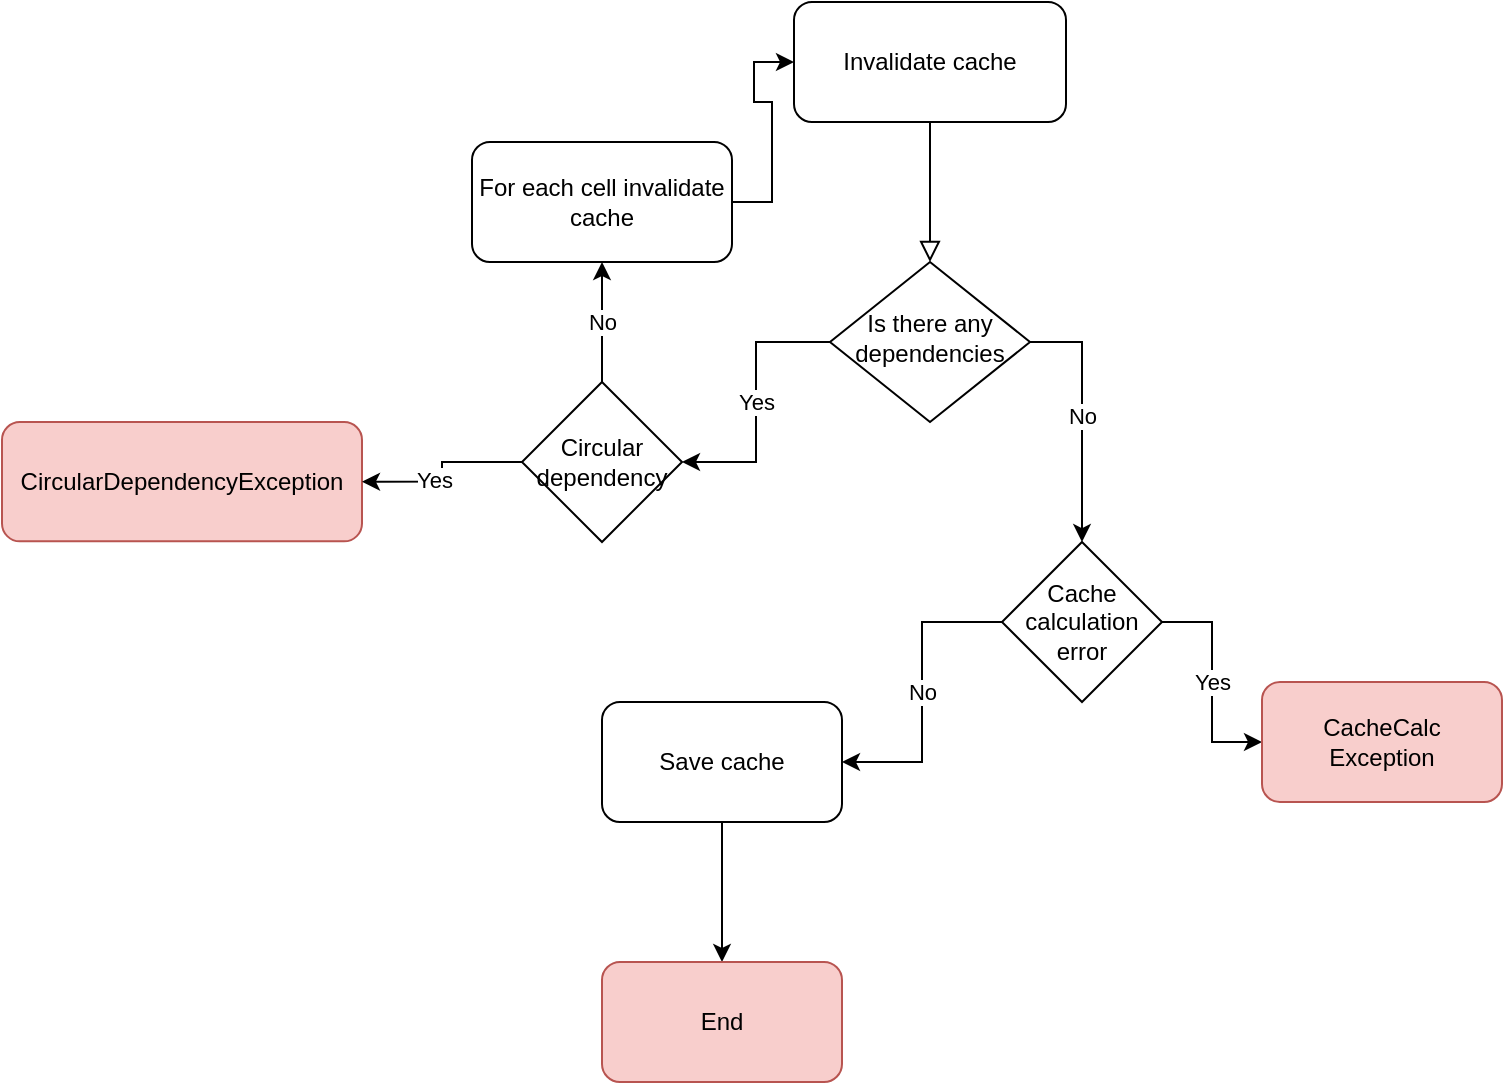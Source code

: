 <mxfile version="21.6.6" type="github">
  <diagram id="C5RBs43oDa-KdzZeNtuy" name="Page-1">
    <mxGraphModel dx="855" dy="493" grid="1" gridSize="10" guides="1" tooltips="1" connect="1" arrows="1" fold="1" page="1" pageScale="1" pageWidth="827" pageHeight="1169" background="none" math="0" shadow="0">
      <root>
        <mxCell id="WIyWlLk6GJQsqaUBKTNV-0" />
        <mxCell id="WIyWlLk6GJQsqaUBKTNV-1" parent="WIyWlLk6GJQsqaUBKTNV-0" />
        <mxCell id="WIyWlLk6GJQsqaUBKTNV-2" value="" style="rounded=0;html=1;jettySize=auto;orthogonalLoop=1;fontSize=11;endArrow=block;endFill=0;endSize=8;strokeWidth=1;shadow=0;labelBackgroundColor=none;edgeStyle=orthogonalEdgeStyle;" parent="WIyWlLk6GJQsqaUBKTNV-1" source="WIyWlLk6GJQsqaUBKTNV-3" target="WIyWlLk6GJQsqaUBKTNV-6" edge="1">
          <mxGeometry relative="1" as="geometry" />
        </mxCell>
        <mxCell id="WIyWlLk6GJQsqaUBKTNV-3" value="Invalidate cache" style="rounded=1;whiteSpace=wrap;html=1;fontSize=12;glass=0;strokeWidth=1;shadow=0;" parent="WIyWlLk6GJQsqaUBKTNV-1" vertex="1">
          <mxGeometry x="406" y="20" width="136" height="60" as="geometry" />
        </mxCell>
        <mxCell id="GzJAuvx8b240FYVGgMCd-9" value="No" style="edgeStyle=orthogonalEdgeStyle;rounded=0;orthogonalLoop=1;jettySize=auto;html=1;exitX=1;exitY=0.5;exitDx=0;exitDy=0;" edge="1" parent="WIyWlLk6GJQsqaUBKTNV-1" source="WIyWlLk6GJQsqaUBKTNV-6" target="GzJAuvx8b240FYVGgMCd-14">
          <mxGeometry relative="1" as="geometry">
            <mxPoint x="584" y="260.003" as="targetPoint" />
          </mxGeometry>
        </mxCell>
        <mxCell id="GzJAuvx8b240FYVGgMCd-18" value="Yes" style="edgeStyle=orthogonalEdgeStyle;rounded=0;orthogonalLoop=1;jettySize=auto;html=1;exitX=0;exitY=0.5;exitDx=0;exitDy=0;entryX=1;entryY=0.5;entryDx=0;entryDy=0;" edge="1" parent="WIyWlLk6GJQsqaUBKTNV-1" source="WIyWlLk6GJQsqaUBKTNV-6" target="GzJAuvx8b240FYVGgMCd-15">
          <mxGeometry relative="1" as="geometry" />
        </mxCell>
        <mxCell id="WIyWlLk6GJQsqaUBKTNV-6" value="Is there any dependencies" style="rhombus;whiteSpace=wrap;html=1;shadow=0;fontFamily=Helvetica;fontSize=12;align=center;strokeWidth=1;spacing=6;spacingTop=-4;" parent="WIyWlLk6GJQsqaUBKTNV-1" vertex="1">
          <mxGeometry x="424" y="150" width="100" height="80" as="geometry" />
        </mxCell>
        <mxCell id="GzJAuvx8b240FYVGgMCd-7" value="CircularDependencyException" style="rounded=1;whiteSpace=wrap;html=1;fillColor=#f8cecc;strokeColor=#b85450;" vertex="1" parent="WIyWlLk6GJQsqaUBKTNV-1">
          <mxGeometry x="10" y="230" width="180" height="59.67" as="geometry" />
        </mxCell>
        <mxCell id="GzJAuvx8b240FYVGgMCd-23" value="Yes" style="edgeStyle=orthogonalEdgeStyle;rounded=0;orthogonalLoop=1;jettySize=auto;html=1;exitX=1;exitY=0.5;exitDx=0;exitDy=0;" edge="1" parent="WIyWlLk6GJQsqaUBKTNV-1" source="GzJAuvx8b240FYVGgMCd-14" target="GzJAuvx8b240FYVGgMCd-24">
          <mxGeometry relative="1" as="geometry">
            <mxPoint x="640" y="290" as="targetPoint" />
          </mxGeometry>
        </mxCell>
        <mxCell id="GzJAuvx8b240FYVGgMCd-25" value="No" style="edgeStyle=orthogonalEdgeStyle;rounded=0;orthogonalLoop=1;jettySize=auto;html=1;exitX=0;exitY=0.5;exitDx=0;exitDy=0;" edge="1" parent="WIyWlLk6GJQsqaUBKTNV-1" source="GzJAuvx8b240FYVGgMCd-14" target="GzJAuvx8b240FYVGgMCd-26">
          <mxGeometry relative="1" as="geometry">
            <mxPoint x="430" y="290.333" as="targetPoint" />
          </mxGeometry>
        </mxCell>
        <mxCell id="GzJAuvx8b240FYVGgMCd-14" value="Cache calculation error" style="rhombus;whiteSpace=wrap;html=1;" vertex="1" parent="WIyWlLk6GJQsqaUBKTNV-1">
          <mxGeometry x="510" y="290.003" width="80" height="80" as="geometry" />
        </mxCell>
        <mxCell id="GzJAuvx8b240FYVGgMCd-16" style="edgeStyle=orthogonalEdgeStyle;rounded=0;orthogonalLoop=1;jettySize=auto;html=1;exitX=0;exitY=0.5;exitDx=0;exitDy=0;entryX=1;entryY=0.5;entryDx=0;entryDy=0;" edge="1" parent="WIyWlLk6GJQsqaUBKTNV-1" source="GzJAuvx8b240FYVGgMCd-15" target="GzJAuvx8b240FYVGgMCd-7">
          <mxGeometry relative="1" as="geometry" />
        </mxCell>
        <mxCell id="GzJAuvx8b240FYVGgMCd-17" value="Yes" style="edgeLabel;html=1;align=center;verticalAlign=middle;resizable=0;points=[];" vertex="1" connectable="0" parent="GzJAuvx8b240FYVGgMCd-16">
          <mxGeometry x="0.21" y="-1" relative="1" as="geometry">
            <mxPoint as="offset" />
          </mxGeometry>
        </mxCell>
        <mxCell id="GzJAuvx8b240FYVGgMCd-20" value="No" style="edgeStyle=orthogonalEdgeStyle;rounded=0;orthogonalLoop=1;jettySize=auto;html=1;exitX=0.5;exitY=0;exitDx=0;exitDy=0;" edge="1" parent="WIyWlLk6GJQsqaUBKTNV-1" source="GzJAuvx8b240FYVGgMCd-15" target="GzJAuvx8b240FYVGgMCd-21">
          <mxGeometry relative="1" as="geometry">
            <mxPoint x="310" y="120" as="targetPoint" />
          </mxGeometry>
        </mxCell>
        <mxCell id="GzJAuvx8b240FYVGgMCd-15" value="Circular dependency" style="rhombus;whiteSpace=wrap;html=1;" vertex="1" parent="WIyWlLk6GJQsqaUBKTNV-1">
          <mxGeometry x="270" y="210" width="80" height="80" as="geometry" />
        </mxCell>
        <mxCell id="GzJAuvx8b240FYVGgMCd-22" style="edgeStyle=orthogonalEdgeStyle;rounded=0;orthogonalLoop=1;jettySize=auto;html=1;entryX=0;entryY=0.5;entryDx=0;entryDy=0;" edge="1" parent="WIyWlLk6GJQsqaUBKTNV-1" source="GzJAuvx8b240FYVGgMCd-21" target="WIyWlLk6GJQsqaUBKTNV-3">
          <mxGeometry relative="1" as="geometry" />
        </mxCell>
        <mxCell id="GzJAuvx8b240FYVGgMCd-21" value="For each cell invalidate cache" style="rounded=1;whiteSpace=wrap;html=1;" vertex="1" parent="WIyWlLk6GJQsqaUBKTNV-1">
          <mxGeometry x="245" y="90" width="130" height="60" as="geometry" />
        </mxCell>
        <mxCell id="GzJAuvx8b240FYVGgMCd-24" value="CacheCalc&lt;br&gt;Exception" style="rounded=1;whiteSpace=wrap;html=1;fillColor=#f8cecc;strokeColor=#b85450;" vertex="1" parent="WIyWlLk6GJQsqaUBKTNV-1">
          <mxGeometry x="640" y="360" width="120" height="60" as="geometry" />
        </mxCell>
        <mxCell id="GzJAuvx8b240FYVGgMCd-27" style="edgeStyle=orthogonalEdgeStyle;rounded=0;orthogonalLoop=1;jettySize=auto;html=1;" edge="1" parent="WIyWlLk6GJQsqaUBKTNV-1" source="GzJAuvx8b240FYVGgMCd-26" target="GzJAuvx8b240FYVGgMCd-28">
          <mxGeometry relative="1" as="geometry">
            <mxPoint x="380" y="440" as="targetPoint" />
          </mxGeometry>
        </mxCell>
        <mxCell id="GzJAuvx8b240FYVGgMCd-26" value="Save cache" style="rounded=1;whiteSpace=wrap;html=1;" vertex="1" parent="WIyWlLk6GJQsqaUBKTNV-1">
          <mxGeometry x="310" y="370.003" width="120" height="60" as="geometry" />
        </mxCell>
        <mxCell id="GzJAuvx8b240FYVGgMCd-28" value="End" style="rounded=1;whiteSpace=wrap;html=1;fillColor=#f8cecc;strokeColor=#b85450;" vertex="1" parent="WIyWlLk6GJQsqaUBKTNV-1">
          <mxGeometry x="310" y="500" width="120" height="60" as="geometry" />
        </mxCell>
      </root>
    </mxGraphModel>
  </diagram>
</mxfile>
